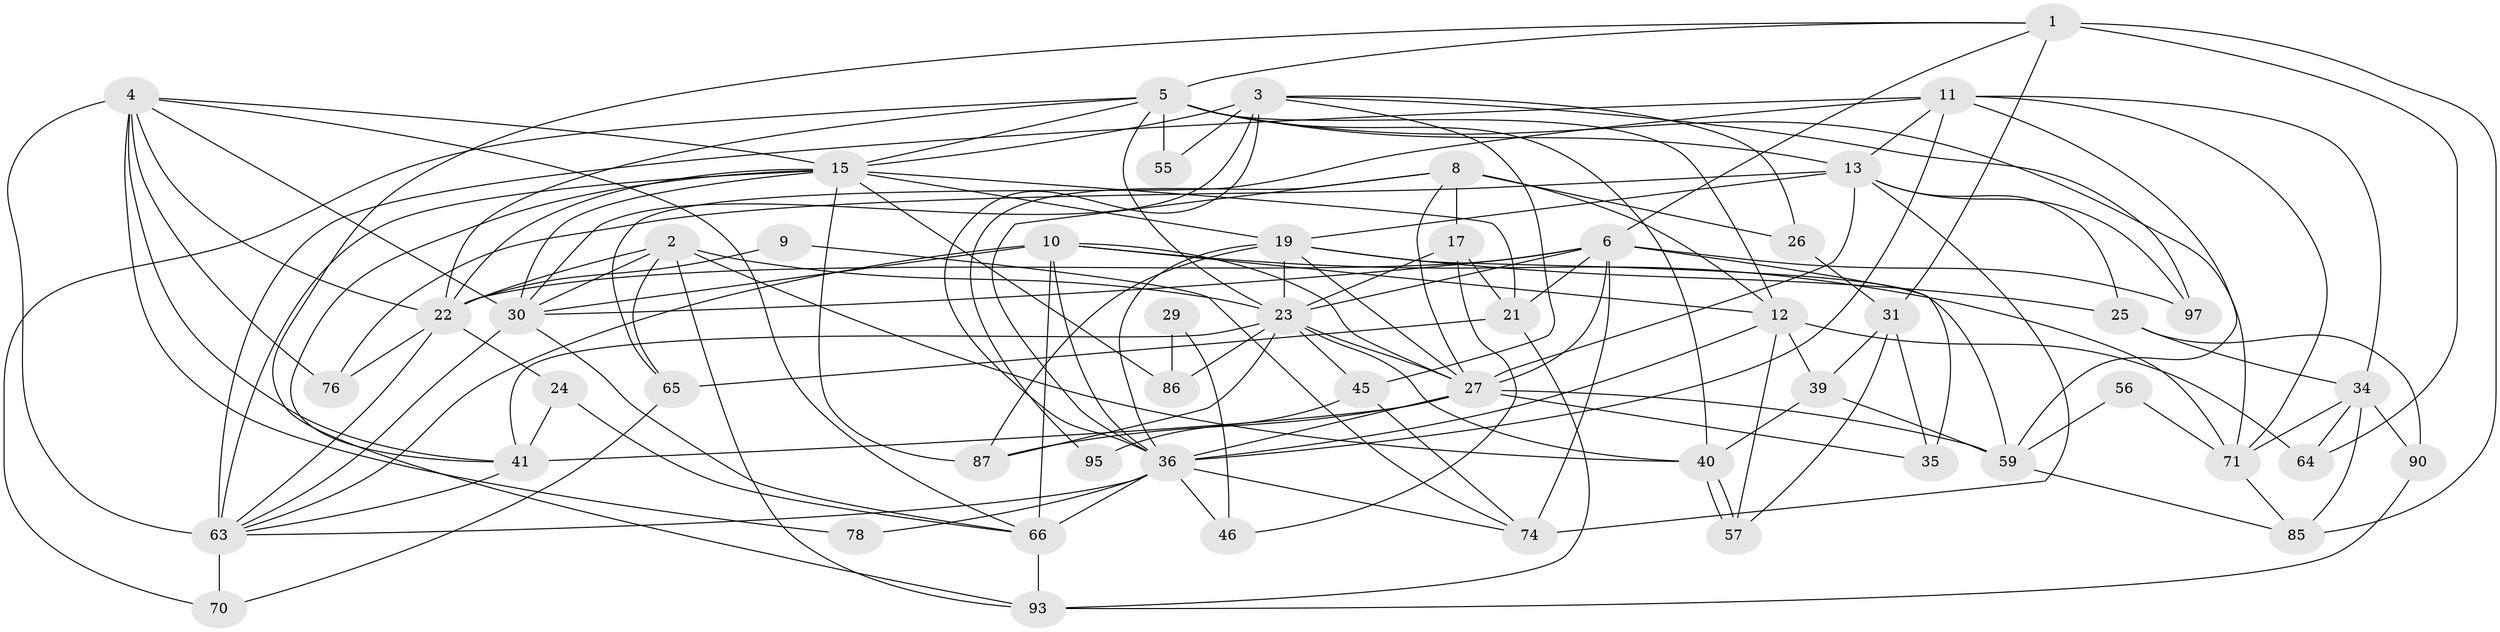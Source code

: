 // original degree distribution, {3: 0.2830188679245283, 6: 0.10377358490566038, 4: 0.25471698113207547, 5: 0.19811320754716982, 2: 0.12264150943396226, 7: 0.02830188679245283, 8: 0.009433962264150943}
// Generated by graph-tools (version 1.1) at 2025/15/03/09/25 04:15:19]
// undirected, 53 vertices, 145 edges
graph export_dot {
graph [start="1"]
  node [color=gray90,style=filled];
  1 [super="+101+83"];
  2;
  3 [super="+82"];
  4 [super="+16"];
  5 [super="+18+7"];
  6 [super="+104+37"];
  8;
  9;
  10 [super="+32"];
  11 [super="+47"];
  12 [super="+44+49"];
  13 [super="+14+28"];
  15 [super="+69+53+77"];
  17 [super="+92"];
  19 [super="+48+43+20"];
  21;
  22 [super="+75+60"];
  23 [super="+105+42"];
  24 [super="+67"];
  25 [super="+50"];
  26 [super="+103"];
  27 [super="+72+80"];
  29;
  30 [super="+33+54"];
  31 [super="+106"];
  34 [super="+51"];
  35;
  36 [super="+89+61"];
  39;
  40;
  41 [super="+52"];
  45;
  46;
  55;
  56;
  57;
  59;
  63 [super="+96+102"];
  64;
  65;
  66;
  70;
  71 [super="+79"];
  74;
  76;
  78;
  85 [super="+88"];
  86;
  87;
  90;
  93;
  95;
  97;
  1 -- 64;
  1 -- 93;
  1 -- 31;
  1 -- 6;
  1 -- 85;
  1 -- 5;
  2 -- 40;
  2 -- 65;
  2 -- 93;
  2 -- 23;
  2 -- 22;
  2 -- 30;
  3 -- 30;
  3 -- 55;
  3 -- 97;
  3 -- 26;
  3 -- 45;
  3 -- 15;
  3 -- 36;
  4 -- 30;
  4 -- 15;
  4 -- 63;
  4 -- 22;
  4 -- 66;
  4 -- 41;
  4 -- 76;
  4 -- 78;
  5 -- 70;
  5 -- 40;
  5 -- 13;
  5 -- 22;
  5 -- 23 [weight=2];
  5 -- 12;
  5 -- 15;
  5 -- 71;
  5 -- 55;
  6 -- 74;
  6 -- 35;
  6 -- 21;
  6 -- 23;
  6 -- 27;
  6 -- 97;
  6 -- 22;
  6 -- 30;
  8 -- 26;
  8 -- 95;
  8 -- 12 [weight=2];
  8 -- 17;
  8 -- 27;
  8 -- 36;
  9 -- 74;
  9 -- 22;
  10 -- 27;
  10 -- 66 [weight=2];
  10 -- 36;
  10 -- 71;
  10 -- 12;
  10 -- 63;
  10 -- 30;
  11 -- 13;
  11 -- 36;
  11 -- 65;
  11 -- 34;
  11 -- 71;
  11 -- 59;
  11 -- 63;
  12 -- 57;
  12 -- 64;
  12 -- 39 [weight=2];
  12 -- 36;
  13 -- 27 [weight=2];
  13 -- 74;
  13 -- 97;
  13 -- 25;
  13 -- 76;
  13 -- 19;
  15 -- 63 [weight=2];
  15 -- 22;
  15 -- 21;
  15 -- 86;
  15 -- 87;
  15 -- 41;
  15 -- 30;
  15 -- 19 [weight=2];
  17 -- 21 [weight=2];
  17 -- 46;
  17 -- 23;
  19 -- 59;
  19 -- 87;
  19 -- 23 [weight=2];
  19 -- 36;
  19 -- 25;
  19 -- 27;
  21 -- 93;
  21 -- 65;
  22 -- 76;
  22 -- 24;
  22 -- 63;
  23 -- 87;
  23 -- 41;
  23 -- 40;
  23 -- 45;
  23 -- 86;
  23 -- 27;
  24 -- 66;
  24 -- 41;
  25 -- 90;
  25 -- 34;
  26 -- 31;
  27 -- 87 [weight=2];
  27 -- 36;
  27 -- 59;
  27 -- 35;
  27 -- 41;
  29 -- 46;
  29 -- 86;
  30 -- 63;
  30 -- 66;
  31 -- 35;
  31 -- 57;
  31 -- 39;
  34 -- 90;
  34 -- 71;
  34 -- 64;
  34 -- 85;
  36 -- 74;
  36 -- 66 [weight=2];
  36 -- 46;
  36 -- 78;
  36 -- 63 [weight=2];
  39 -- 40;
  39 -- 59;
  40 -- 57;
  40 -- 57;
  41 -- 63;
  45 -- 74;
  45 -- 95;
  56 -- 71;
  56 -- 59;
  59 -- 85;
  63 -- 70;
  65 -- 70;
  66 -- 93;
  71 -- 85;
  90 -- 93;
}
